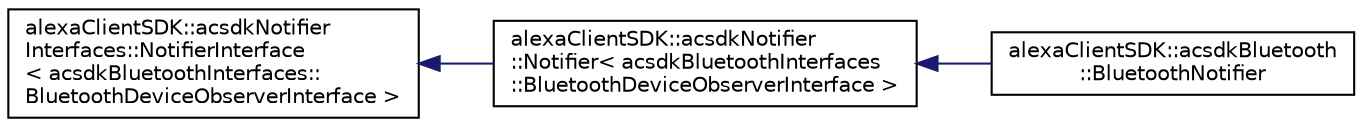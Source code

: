 digraph "Graphical Class Hierarchy"
{
 // LATEX_PDF_SIZE
  edge [fontname="Helvetica",fontsize="10",labelfontname="Helvetica",labelfontsize="10"];
  node [fontname="Helvetica",fontsize="10",shape=record];
  rankdir="LR";
  Node0 [label="alexaClientSDK::acsdkNotifier\lInterfaces::NotifierInterface\l\< acsdkBluetoothInterfaces::\lBluetoothDeviceObserverInterface \>",height=0.2,width=0.4,color="black", fillcolor="white", style="filled",URL="$classalexa_client_s_d_k_1_1acsdk_notifier_interfaces_1_1_notifier_interface.html",tooltip=" "];
  Node0 -> Node1 [dir="back",color="midnightblue",fontsize="10",style="solid",fontname="Helvetica"];
  Node1 [label="alexaClientSDK::acsdkNotifier\l::Notifier\< acsdkBluetoothInterfaces\l::BluetoothDeviceObserverInterface \>",height=0.2,width=0.4,color="black", fillcolor="white", style="filled",URL="$classalexa_client_s_d_k_1_1acsdk_notifier_1_1_notifier.html",tooltip=" "];
  Node1 -> Node2 [dir="back",color="midnightblue",fontsize="10",style="solid",fontname="Helvetica"];
  Node2 [label="alexaClientSDK::acsdkBluetooth\l::BluetoothNotifier",height=0.2,width=0.4,color="black", fillcolor="white", style="filled",URL="$classalexa_client_s_d_k_1_1acsdk_bluetooth_1_1_bluetooth_notifier.html",tooltip=" "];
}
